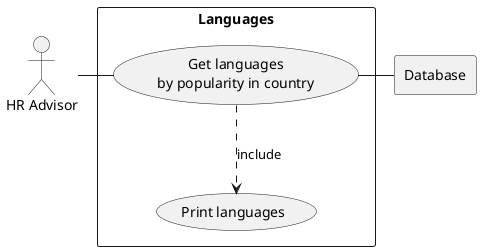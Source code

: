 @startuml

actor HR as "HR Advisor"

rectangle Database

rectangle "Languages" {
    usecase UC4 as "Get languages
    by popularity in country"

    usecase UCa as "Print languages"

    HR - UC4
    UC4 ..> UCa : include
    UC4 - Database
}

@enduml